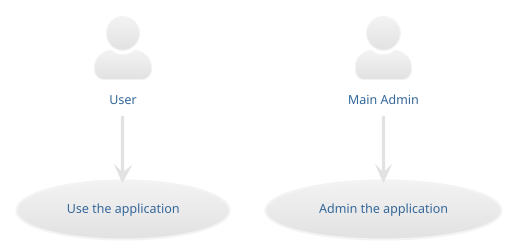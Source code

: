 ' Do not edit
' Theme Gallery
' autogenerated by script
'
@startuml
!theme lightgray
skinparam actorStyle awesome
:User: --> (Use)
"Main Admin" as Admin
"Use the application" as (Use)
Admin --> (Admin the application)
@enduml
